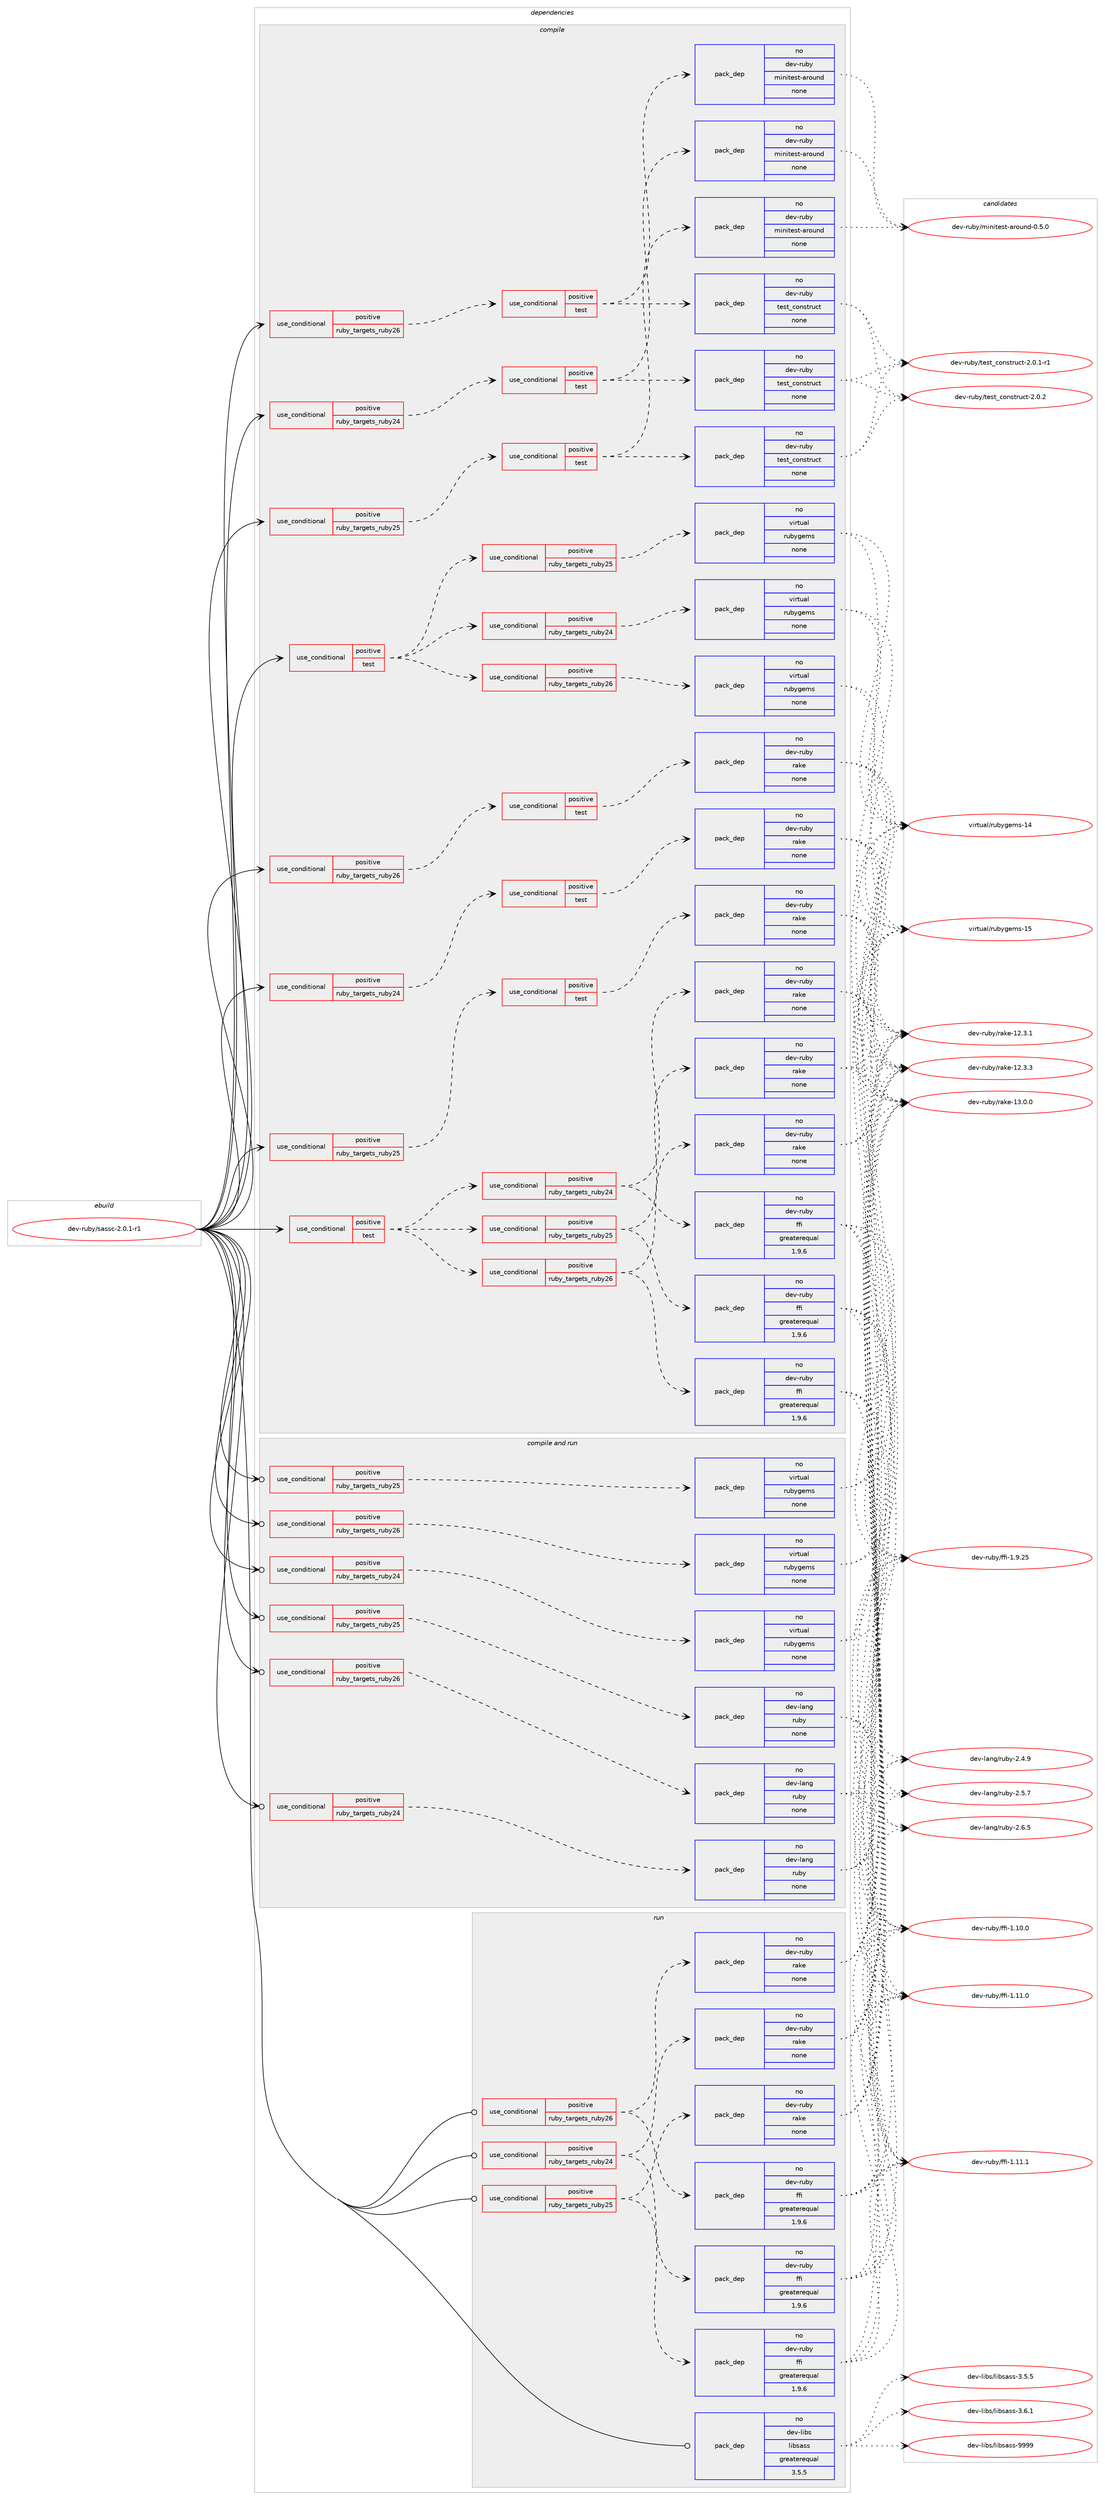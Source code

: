 digraph prolog {

# *************
# Graph options
# *************

newrank=true;
concentrate=true;
compound=true;
graph [rankdir=LR,fontname=Helvetica,fontsize=10,ranksep=1.5];#, ranksep=2.5, nodesep=0.2];
edge  [arrowhead=vee];
node  [fontname=Helvetica,fontsize=10];

# **********
# The ebuild
# **********

subgraph cluster_leftcol {
color=gray;
rank=same;
label=<<i>ebuild</i>>;
id [label="dev-ruby/sassc-2.0.1-r1", color=red, width=4, href="../dev-ruby/sassc-2.0.1-r1.svg"];
}

# ****************
# The dependencies
# ****************

subgraph cluster_midcol {
color=gray;
label=<<i>dependencies</i>>;
subgraph cluster_compile {
fillcolor="#eeeeee";
style=filled;
label=<<i>compile</i>>;
subgraph cond177226 {
dependency715174 [label=<<TABLE BORDER="0" CELLBORDER="1" CELLSPACING="0" CELLPADDING="4"><TR><TD ROWSPAN="3" CELLPADDING="10">use_conditional</TD></TR><TR><TD>positive</TD></TR><TR><TD>ruby_targets_ruby24</TD></TR></TABLE>>, shape=none, color=red];
subgraph cond177227 {
dependency715175 [label=<<TABLE BORDER="0" CELLBORDER="1" CELLSPACING="0" CELLPADDING="4"><TR><TD ROWSPAN="3" CELLPADDING="10">use_conditional</TD></TR><TR><TD>positive</TD></TR><TR><TD>test</TD></TR></TABLE>>, shape=none, color=red];
subgraph pack525918 {
dependency715176 [label=<<TABLE BORDER="0" CELLBORDER="1" CELLSPACING="0" CELLPADDING="4" WIDTH="220"><TR><TD ROWSPAN="6" CELLPADDING="30">pack_dep</TD></TR><TR><TD WIDTH="110">no</TD></TR><TR><TD>dev-ruby</TD></TR><TR><TD>rake</TD></TR><TR><TD>none</TD></TR><TR><TD></TD></TR></TABLE>>, shape=none, color=blue];
}
dependency715175:e -> dependency715176:w [weight=20,style="dashed",arrowhead="vee"];
}
dependency715174:e -> dependency715175:w [weight=20,style="dashed",arrowhead="vee"];
}
id:e -> dependency715174:w [weight=20,style="solid",arrowhead="vee"];
subgraph cond177228 {
dependency715177 [label=<<TABLE BORDER="0" CELLBORDER="1" CELLSPACING="0" CELLPADDING="4"><TR><TD ROWSPAN="3" CELLPADDING="10">use_conditional</TD></TR><TR><TD>positive</TD></TR><TR><TD>ruby_targets_ruby24</TD></TR></TABLE>>, shape=none, color=red];
subgraph cond177229 {
dependency715178 [label=<<TABLE BORDER="0" CELLBORDER="1" CELLSPACING="0" CELLPADDING="4"><TR><TD ROWSPAN="3" CELLPADDING="10">use_conditional</TD></TR><TR><TD>positive</TD></TR><TR><TD>test</TD></TR></TABLE>>, shape=none, color=red];
subgraph pack525919 {
dependency715179 [label=<<TABLE BORDER="0" CELLBORDER="1" CELLSPACING="0" CELLPADDING="4" WIDTH="220"><TR><TD ROWSPAN="6" CELLPADDING="30">pack_dep</TD></TR><TR><TD WIDTH="110">no</TD></TR><TR><TD>dev-ruby</TD></TR><TR><TD>test_construct</TD></TR><TR><TD>none</TD></TR><TR><TD></TD></TR></TABLE>>, shape=none, color=blue];
}
dependency715178:e -> dependency715179:w [weight=20,style="dashed",arrowhead="vee"];
subgraph pack525920 {
dependency715180 [label=<<TABLE BORDER="0" CELLBORDER="1" CELLSPACING="0" CELLPADDING="4" WIDTH="220"><TR><TD ROWSPAN="6" CELLPADDING="30">pack_dep</TD></TR><TR><TD WIDTH="110">no</TD></TR><TR><TD>dev-ruby</TD></TR><TR><TD>minitest-around</TD></TR><TR><TD>none</TD></TR><TR><TD></TD></TR></TABLE>>, shape=none, color=blue];
}
dependency715178:e -> dependency715180:w [weight=20,style="dashed",arrowhead="vee"];
}
dependency715177:e -> dependency715178:w [weight=20,style="dashed",arrowhead="vee"];
}
id:e -> dependency715177:w [weight=20,style="solid",arrowhead="vee"];
subgraph cond177230 {
dependency715181 [label=<<TABLE BORDER="0" CELLBORDER="1" CELLSPACING="0" CELLPADDING="4"><TR><TD ROWSPAN="3" CELLPADDING="10">use_conditional</TD></TR><TR><TD>positive</TD></TR><TR><TD>ruby_targets_ruby25</TD></TR></TABLE>>, shape=none, color=red];
subgraph cond177231 {
dependency715182 [label=<<TABLE BORDER="0" CELLBORDER="1" CELLSPACING="0" CELLPADDING="4"><TR><TD ROWSPAN="3" CELLPADDING="10">use_conditional</TD></TR><TR><TD>positive</TD></TR><TR><TD>test</TD></TR></TABLE>>, shape=none, color=red];
subgraph pack525921 {
dependency715183 [label=<<TABLE BORDER="0" CELLBORDER="1" CELLSPACING="0" CELLPADDING="4" WIDTH="220"><TR><TD ROWSPAN="6" CELLPADDING="30">pack_dep</TD></TR><TR><TD WIDTH="110">no</TD></TR><TR><TD>dev-ruby</TD></TR><TR><TD>rake</TD></TR><TR><TD>none</TD></TR><TR><TD></TD></TR></TABLE>>, shape=none, color=blue];
}
dependency715182:e -> dependency715183:w [weight=20,style="dashed",arrowhead="vee"];
}
dependency715181:e -> dependency715182:w [weight=20,style="dashed",arrowhead="vee"];
}
id:e -> dependency715181:w [weight=20,style="solid",arrowhead="vee"];
subgraph cond177232 {
dependency715184 [label=<<TABLE BORDER="0" CELLBORDER="1" CELLSPACING="0" CELLPADDING="4"><TR><TD ROWSPAN="3" CELLPADDING="10">use_conditional</TD></TR><TR><TD>positive</TD></TR><TR><TD>ruby_targets_ruby25</TD></TR></TABLE>>, shape=none, color=red];
subgraph cond177233 {
dependency715185 [label=<<TABLE BORDER="0" CELLBORDER="1" CELLSPACING="0" CELLPADDING="4"><TR><TD ROWSPAN="3" CELLPADDING="10">use_conditional</TD></TR><TR><TD>positive</TD></TR><TR><TD>test</TD></TR></TABLE>>, shape=none, color=red];
subgraph pack525922 {
dependency715186 [label=<<TABLE BORDER="0" CELLBORDER="1" CELLSPACING="0" CELLPADDING="4" WIDTH="220"><TR><TD ROWSPAN="6" CELLPADDING="30">pack_dep</TD></TR><TR><TD WIDTH="110">no</TD></TR><TR><TD>dev-ruby</TD></TR><TR><TD>test_construct</TD></TR><TR><TD>none</TD></TR><TR><TD></TD></TR></TABLE>>, shape=none, color=blue];
}
dependency715185:e -> dependency715186:w [weight=20,style="dashed",arrowhead="vee"];
subgraph pack525923 {
dependency715187 [label=<<TABLE BORDER="0" CELLBORDER="1" CELLSPACING="0" CELLPADDING="4" WIDTH="220"><TR><TD ROWSPAN="6" CELLPADDING="30">pack_dep</TD></TR><TR><TD WIDTH="110">no</TD></TR><TR><TD>dev-ruby</TD></TR><TR><TD>minitest-around</TD></TR><TR><TD>none</TD></TR><TR><TD></TD></TR></TABLE>>, shape=none, color=blue];
}
dependency715185:e -> dependency715187:w [weight=20,style="dashed",arrowhead="vee"];
}
dependency715184:e -> dependency715185:w [weight=20,style="dashed",arrowhead="vee"];
}
id:e -> dependency715184:w [weight=20,style="solid",arrowhead="vee"];
subgraph cond177234 {
dependency715188 [label=<<TABLE BORDER="0" CELLBORDER="1" CELLSPACING="0" CELLPADDING="4"><TR><TD ROWSPAN="3" CELLPADDING="10">use_conditional</TD></TR><TR><TD>positive</TD></TR><TR><TD>ruby_targets_ruby26</TD></TR></TABLE>>, shape=none, color=red];
subgraph cond177235 {
dependency715189 [label=<<TABLE BORDER="0" CELLBORDER="1" CELLSPACING="0" CELLPADDING="4"><TR><TD ROWSPAN="3" CELLPADDING="10">use_conditional</TD></TR><TR><TD>positive</TD></TR><TR><TD>test</TD></TR></TABLE>>, shape=none, color=red];
subgraph pack525924 {
dependency715190 [label=<<TABLE BORDER="0" CELLBORDER="1" CELLSPACING="0" CELLPADDING="4" WIDTH="220"><TR><TD ROWSPAN="6" CELLPADDING="30">pack_dep</TD></TR><TR><TD WIDTH="110">no</TD></TR><TR><TD>dev-ruby</TD></TR><TR><TD>rake</TD></TR><TR><TD>none</TD></TR><TR><TD></TD></TR></TABLE>>, shape=none, color=blue];
}
dependency715189:e -> dependency715190:w [weight=20,style="dashed",arrowhead="vee"];
}
dependency715188:e -> dependency715189:w [weight=20,style="dashed",arrowhead="vee"];
}
id:e -> dependency715188:w [weight=20,style="solid",arrowhead="vee"];
subgraph cond177236 {
dependency715191 [label=<<TABLE BORDER="0" CELLBORDER="1" CELLSPACING="0" CELLPADDING="4"><TR><TD ROWSPAN="3" CELLPADDING="10">use_conditional</TD></TR><TR><TD>positive</TD></TR><TR><TD>ruby_targets_ruby26</TD></TR></TABLE>>, shape=none, color=red];
subgraph cond177237 {
dependency715192 [label=<<TABLE BORDER="0" CELLBORDER="1" CELLSPACING="0" CELLPADDING="4"><TR><TD ROWSPAN="3" CELLPADDING="10">use_conditional</TD></TR><TR><TD>positive</TD></TR><TR><TD>test</TD></TR></TABLE>>, shape=none, color=red];
subgraph pack525925 {
dependency715193 [label=<<TABLE BORDER="0" CELLBORDER="1" CELLSPACING="0" CELLPADDING="4" WIDTH="220"><TR><TD ROWSPAN="6" CELLPADDING="30">pack_dep</TD></TR><TR><TD WIDTH="110">no</TD></TR><TR><TD>dev-ruby</TD></TR><TR><TD>test_construct</TD></TR><TR><TD>none</TD></TR><TR><TD></TD></TR></TABLE>>, shape=none, color=blue];
}
dependency715192:e -> dependency715193:w [weight=20,style="dashed",arrowhead="vee"];
subgraph pack525926 {
dependency715194 [label=<<TABLE BORDER="0" CELLBORDER="1" CELLSPACING="0" CELLPADDING="4" WIDTH="220"><TR><TD ROWSPAN="6" CELLPADDING="30">pack_dep</TD></TR><TR><TD WIDTH="110">no</TD></TR><TR><TD>dev-ruby</TD></TR><TR><TD>minitest-around</TD></TR><TR><TD>none</TD></TR><TR><TD></TD></TR></TABLE>>, shape=none, color=blue];
}
dependency715192:e -> dependency715194:w [weight=20,style="dashed",arrowhead="vee"];
}
dependency715191:e -> dependency715192:w [weight=20,style="dashed",arrowhead="vee"];
}
id:e -> dependency715191:w [weight=20,style="solid",arrowhead="vee"];
subgraph cond177238 {
dependency715195 [label=<<TABLE BORDER="0" CELLBORDER="1" CELLSPACING="0" CELLPADDING="4"><TR><TD ROWSPAN="3" CELLPADDING="10">use_conditional</TD></TR><TR><TD>positive</TD></TR><TR><TD>test</TD></TR></TABLE>>, shape=none, color=red];
subgraph cond177239 {
dependency715196 [label=<<TABLE BORDER="0" CELLBORDER="1" CELLSPACING="0" CELLPADDING="4"><TR><TD ROWSPAN="3" CELLPADDING="10">use_conditional</TD></TR><TR><TD>positive</TD></TR><TR><TD>ruby_targets_ruby24</TD></TR></TABLE>>, shape=none, color=red];
subgraph pack525927 {
dependency715197 [label=<<TABLE BORDER="0" CELLBORDER="1" CELLSPACING="0" CELLPADDING="4" WIDTH="220"><TR><TD ROWSPAN="6" CELLPADDING="30">pack_dep</TD></TR><TR><TD WIDTH="110">no</TD></TR><TR><TD>dev-ruby</TD></TR><TR><TD>ffi</TD></TR><TR><TD>greaterequal</TD></TR><TR><TD>1.9.6</TD></TR></TABLE>>, shape=none, color=blue];
}
dependency715196:e -> dependency715197:w [weight=20,style="dashed",arrowhead="vee"];
subgraph pack525928 {
dependency715198 [label=<<TABLE BORDER="0" CELLBORDER="1" CELLSPACING="0" CELLPADDING="4" WIDTH="220"><TR><TD ROWSPAN="6" CELLPADDING="30">pack_dep</TD></TR><TR><TD WIDTH="110">no</TD></TR><TR><TD>dev-ruby</TD></TR><TR><TD>rake</TD></TR><TR><TD>none</TD></TR><TR><TD></TD></TR></TABLE>>, shape=none, color=blue];
}
dependency715196:e -> dependency715198:w [weight=20,style="dashed",arrowhead="vee"];
}
dependency715195:e -> dependency715196:w [weight=20,style="dashed",arrowhead="vee"];
subgraph cond177240 {
dependency715199 [label=<<TABLE BORDER="0" CELLBORDER="1" CELLSPACING="0" CELLPADDING="4"><TR><TD ROWSPAN="3" CELLPADDING="10">use_conditional</TD></TR><TR><TD>positive</TD></TR><TR><TD>ruby_targets_ruby25</TD></TR></TABLE>>, shape=none, color=red];
subgraph pack525929 {
dependency715200 [label=<<TABLE BORDER="0" CELLBORDER="1" CELLSPACING="0" CELLPADDING="4" WIDTH="220"><TR><TD ROWSPAN="6" CELLPADDING="30">pack_dep</TD></TR><TR><TD WIDTH="110">no</TD></TR><TR><TD>dev-ruby</TD></TR><TR><TD>ffi</TD></TR><TR><TD>greaterequal</TD></TR><TR><TD>1.9.6</TD></TR></TABLE>>, shape=none, color=blue];
}
dependency715199:e -> dependency715200:w [weight=20,style="dashed",arrowhead="vee"];
subgraph pack525930 {
dependency715201 [label=<<TABLE BORDER="0" CELLBORDER="1" CELLSPACING="0" CELLPADDING="4" WIDTH="220"><TR><TD ROWSPAN="6" CELLPADDING="30">pack_dep</TD></TR><TR><TD WIDTH="110">no</TD></TR><TR><TD>dev-ruby</TD></TR><TR><TD>rake</TD></TR><TR><TD>none</TD></TR><TR><TD></TD></TR></TABLE>>, shape=none, color=blue];
}
dependency715199:e -> dependency715201:w [weight=20,style="dashed",arrowhead="vee"];
}
dependency715195:e -> dependency715199:w [weight=20,style="dashed",arrowhead="vee"];
subgraph cond177241 {
dependency715202 [label=<<TABLE BORDER="0" CELLBORDER="1" CELLSPACING="0" CELLPADDING="4"><TR><TD ROWSPAN="3" CELLPADDING="10">use_conditional</TD></TR><TR><TD>positive</TD></TR><TR><TD>ruby_targets_ruby26</TD></TR></TABLE>>, shape=none, color=red];
subgraph pack525931 {
dependency715203 [label=<<TABLE BORDER="0" CELLBORDER="1" CELLSPACING="0" CELLPADDING="4" WIDTH="220"><TR><TD ROWSPAN="6" CELLPADDING="30">pack_dep</TD></TR><TR><TD WIDTH="110">no</TD></TR><TR><TD>dev-ruby</TD></TR><TR><TD>ffi</TD></TR><TR><TD>greaterequal</TD></TR><TR><TD>1.9.6</TD></TR></TABLE>>, shape=none, color=blue];
}
dependency715202:e -> dependency715203:w [weight=20,style="dashed",arrowhead="vee"];
subgraph pack525932 {
dependency715204 [label=<<TABLE BORDER="0" CELLBORDER="1" CELLSPACING="0" CELLPADDING="4" WIDTH="220"><TR><TD ROWSPAN="6" CELLPADDING="30">pack_dep</TD></TR><TR><TD WIDTH="110">no</TD></TR><TR><TD>dev-ruby</TD></TR><TR><TD>rake</TD></TR><TR><TD>none</TD></TR><TR><TD></TD></TR></TABLE>>, shape=none, color=blue];
}
dependency715202:e -> dependency715204:w [weight=20,style="dashed",arrowhead="vee"];
}
dependency715195:e -> dependency715202:w [weight=20,style="dashed",arrowhead="vee"];
}
id:e -> dependency715195:w [weight=20,style="solid",arrowhead="vee"];
subgraph cond177242 {
dependency715205 [label=<<TABLE BORDER="0" CELLBORDER="1" CELLSPACING="0" CELLPADDING="4"><TR><TD ROWSPAN="3" CELLPADDING="10">use_conditional</TD></TR><TR><TD>positive</TD></TR><TR><TD>test</TD></TR></TABLE>>, shape=none, color=red];
subgraph cond177243 {
dependency715206 [label=<<TABLE BORDER="0" CELLBORDER="1" CELLSPACING="0" CELLPADDING="4"><TR><TD ROWSPAN="3" CELLPADDING="10">use_conditional</TD></TR><TR><TD>positive</TD></TR><TR><TD>ruby_targets_ruby24</TD></TR></TABLE>>, shape=none, color=red];
subgraph pack525933 {
dependency715207 [label=<<TABLE BORDER="0" CELLBORDER="1" CELLSPACING="0" CELLPADDING="4" WIDTH="220"><TR><TD ROWSPAN="6" CELLPADDING="30">pack_dep</TD></TR><TR><TD WIDTH="110">no</TD></TR><TR><TD>virtual</TD></TR><TR><TD>rubygems</TD></TR><TR><TD>none</TD></TR><TR><TD></TD></TR></TABLE>>, shape=none, color=blue];
}
dependency715206:e -> dependency715207:w [weight=20,style="dashed",arrowhead="vee"];
}
dependency715205:e -> dependency715206:w [weight=20,style="dashed",arrowhead="vee"];
subgraph cond177244 {
dependency715208 [label=<<TABLE BORDER="0" CELLBORDER="1" CELLSPACING="0" CELLPADDING="4"><TR><TD ROWSPAN="3" CELLPADDING="10">use_conditional</TD></TR><TR><TD>positive</TD></TR><TR><TD>ruby_targets_ruby25</TD></TR></TABLE>>, shape=none, color=red];
subgraph pack525934 {
dependency715209 [label=<<TABLE BORDER="0" CELLBORDER="1" CELLSPACING="0" CELLPADDING="4" WIDTH="220"><TR><TD ROWSPAN="6" CELLPADDING="30">pack_dep</TD></TR><TR><TD WIDTH="110">no</TD></TR><TR><TD>virtual</TD></TR><TR><TD>rubygems</TD></TR><TR><TD>none</TD></TR><TR><TD></TD></TR></TABLE>>, shape=none, color=blue];
}
dependency715208:e -> dependency715209:w [weight=20,style="dashed",arrowhead="vee"];
}
dependency715205:e -> dependency715208:w [weight=20,style="dashed",arrowhead="vee"];
subgraph cond177245 {
dependency715210 [label=<<TABLE BORDER="0" CELLBORDER="1" CELLSPACING="0" CELLPADDING="4"><TR><TD ROWSPAN="3" CELLPADDING="10">use_conditional</TD></TR><TR><TD>positive</TD></TR><TR><TD>ruby_targets_ruby26</TD></TR></TABLE>>, shape=none, color=red];
subgraph pack525935 {
dependency715211 [label=<<TABLE BORDER="0" CELLBORDER="1" CELLSPACING="0" CELLPADDING="4" WIDTH="220"><TR><TD ROWSPAN="6" CELLPADDING="30">pack_dep</TD></TR><TR><TD WIDTH="110">no</TD></TR><TR><TD>virtual</TD></TR><TR><TD>rubygems</TD></TR><TR><TD>none</TD></TR><TR><TD></TD></TR></TABLE>>, shape=none, color=blue];
}
dependency715210:e -> dependency715211:w [weight=20,style="dashed",arrowhead="vee"];
}
dependency715205:e -> dependency715210:w [weight=20,style="dashed",arrowhead="vee"];
}
id:e -> dependency715205:w [weight=20,style="solid",arrowhead="vee"];
}
subgraph cluster_compileandrun {
fillcolor="#eeeeee";
style=filled;
label=<<i>compile and run</i>>;
subgraph cond177246 {
dependency715212 [label=<<TABLE BORDER="0" CELLBORDER="1" CELLSPACING="0" CELLPADDING="4"><TR><TD ROWSPAN="3" CELLPADDING="10">use_conditional</TD></TR><TR><TD>positive</TD></TR><TR><TD>ruby_targets_ruby24</TD></TR></TABLE>>, shape=none, color=red];
subgraph pack525936 {
dependency715213 [label=<<TABLE BORDER="0" CELLBORDER="1" CELLSPACING="0" CELLPADDING="4" WIDTH="220"><TR><TD ROWSPAN="6" CELLPADDING="30">pack_dep</TD></TR><TR><TD WIDTH="110">no</TD></TR><TR><TD>dev-lang</TD></TR><TR><TD>ruby</TD></TR><TR><TD>none</TD></TR><TR><TD></TD></TR></TABLE>>, shape=none, color=blue];
}
dependency715212:e -> dependency715213:w [weight=20,style="dashed",arrowhead="vee"];
}
id:e -> dependency715212:w [weight=20,style="solid",arrowhead="odotvee"];
subgraph cond177247 {
dependency715214 [label=<<TABLE BORDER="0" CELLBORDER="1" CELLSPACING="0" CELLPADDING="4"><TR><TD ROWSPAN="3" CELLPADDING="10">use_conditional</TD></TR><TR><TD>positive</TD></TR><TR><TD>ruby_targets_ruby24</TD></TR></TABLE>>, shape=none, color=red];
subgraph pack525937 {
dependency715215 [label=<<TABLE BORDER="0" CELLBORDER="1" CELLSPACING="0" CELLPADDING="4" WIDTH="220"><TR><TD ROWSPAN="6" CELLPADDING="30">pack_dep</TD></TR><TR><TD WIDTH="110">no</TD></TR><TR><TD>virtual</TD></TR><TR><TD>rubygems</TD></TR><TR><TD>none</TD></TR><TR><TD></TD></TR></TABLE>>, shape=none, color=blue];
}
dependency715214:e -> dependency715215:w [weight=20,style="dashed",arrowhead="vee"];
}
id:e -> dependency715214:w [weight=20,style="solid",arrowhead="odotvee"];
subgraph cond177248 {
dependency715216 [label=<<TABLE BORDER="0" CELLBORDER="1" CELLSPACING="0" CELLPADDING="4"><TR><TD ROWSPAN="3" CELLPADDING="10">use_conditional</TD></TR><TR><TD>positive</TD></TR><TR><TD>ruby_targets_ruby25</TD></TR></TABLE>>, shape=none, color=red];
subgraph pack525938 {
dependency715217 [label=<<TABLE BORDER="0" CELLBORDER="1" CELLSPACING="0" CELLPADDING="4" WIDTH="220"><TR><TD ROWSPAN="6" CELLPADDING="30">pack_dep</TD></TR><TR><TD WIDTH="110">no</TD></TR><TR><TD>dev-lang</TD></TR><TR><TD>ruby</TD></TR><TR><TD>none</TD></TR><TR><TD></TD></TR></TABLE>>, shape=none, color=blue];
}
dependency715216:e -> dependency715217:w [weight=20,style="dashed",arrowhead="vee"];
}
id:e -> dependency715216:w [weight=20,style="solid",arrowhead="odotvee"];
subgraph cond177249 {
dependency715218 [label=<<TABLE BORDER="0" CELLBORDER="1" CELLSPACING="0" CELLPADDING="4"><TR><TD ROWSPAN="3" CELLPADDING="10">use_conditional</TD></TR><TR><TD>positive</TD></TR><TR><TD>ruby_targets_ruby25</TD></TR></TABLE>>, shape=none, color=red];
subgraph pack525939 {
dependency715219 [label=<<TABLE BORDER="0" CELLBORDER="1" CELLSPACING="0" CELLPADDING="4" WIDTH="220"><TR><TD ROWSPAN="6" CELLPADDING="30">pack_dep</TD></TR><TR><TD WIDTH="110">no</TD></TR><TR><TD>virtual</TD></TR><TR><TD>rubygems</TD></TR><TR><TD>none</TD></TR><TR><TD></TD></TR></TABLE>>, shape=none, color=blue];
}
dependency715218:e -> dependency715219:w [weight=20,style="dashed",arrowhead="vee"];
}
id:e -> dependency715218:w [weight=20,style="solid",arrowhead="odotvee"];
subgraph cond177250 {
dependency715220 [label=<<TABLE BORDER="0" CELLBORDER="1" CELLSPACING="0" CELLPADDING="4"><TR><TD ROWSPAN="3" CELLPADDING="10">use_conditional</TD></TR><TR><TD>positive</TD></TR><TR><TD>ruby_targets_ruby26</TD></TR></TABLE>>, shape=none, color=red];
subgraph pack525940 {
dependency715221 [label=<<TABLE BORDER="0" CELLBORDER="1" CELLSPACING="0" CELLPADDING="4" WIDTH="220"><TR><TD ROWSPAN="6" CELLPADDING="30">pack_dep</TD></TR><TR><TD WIDTH="110">no</TD></TR><TR><TD>dev-lang</TD></TR><TR><TD>ruby</TD></TR><TR><TD>none</TD></TR><TR><TD></TD></TR></TABLE>>, shape=none, color=blue];
}
dependency715220:e -> dependency715221:w [weight=20,style="dashed",arrowhead="vee"];
}
id:e -> dependency715220:w [weight=20,style="solid",arrowhead="odotvee"];
subgraph cond177251 {
dependency715222 [label=<<TABLE BORDER="0" CELLBORDER="1" CELLSPACING="0" CELLPADDING="4"><TR><TD ROWSPAN="3" CELLPADDING="10">use_conditional</TD></TR><TR><TD>positive</TD></TR><TR><TD>ruby_targets_ruby26</TD></TR></TABLE>>, shape=none, color=red];
subgraph pack525941 {
dependency715223 [label=<<TABLE BORDER="0" CELLBORDER="1" CELLSPACING="0" CELLPADDING="4" WIDTH="220"><TR><TD ROWSPAN="6" CELLPADDING="30">pack_dep</TD></TR><TR><TD WIDTH="110">no</TD></TR><TR><TD>virtual</TD></TR><TR><TD>rubygems</TD></TR><TR><TD>none</TD></TR><TR><TD></TD></TR></TABLE>>, shape=none, color=blue];
}
dependency715222:e -> dependency715223:w [weight=20,style="dashed",arrowhead="vee"];
}
id:e -> dependency715222:w [weight=20,style="solid",arrowhead="odotvee"];
}
subgraph cluster_run {
fillcolor="#eeeeee";
style=filled;
label=<<i>run</i>>;
subgraph cond177252 {
dependency715224 [label=<<TABLE BORDER="0" CELLBORDER="1" CELLSPACING="0" CELLPADDING="4"><TR><TD ROWSPAN="3" CELLPADDING="10">use_conditional</TD></TR><TR><TD>positive</TD></TR><TR><TD>ruby_targets_ruby24</TD></TR></TABLE>>, shape=none, color=red];
subgraph pack525942 {
dependency715225 [label=<<TABLE BORDER="0" CELLBORDER="1" CELLSPACING="0" CELLPADDING="4" WIDTH="220"><TR><TD ROWSPAN="6" CELLPADDING="30">pack_dep</TD></TR><TR><TD WIDTH="110">no</TD></TR><TR><TD>dev-ruby</TD></TR><TR><TD>ffi</TD></TR><TR><TD>greaterequal</TD></TR><TR><TD>1.9.6</TD></TR></TABLE>>, shape=none, color=blue];
}
dependency715224:e -> dependency715225:w [weight=20,style="dashed",arrowhead="vee"];
subgraph pack525943 {
dependency715226 [label=<<TABLE BORDER="0" CELLBORDER="1" CELLSPACING="0" CELLPADDING="4" WIDTH="220"><TR><TD ROWSPAN="6" CELLPADDING="30">pack_dep</TD></TR><TR><TD WIDTH="110">no</TD></TR><TR><TD>dev-ruby</TD></TR><TR><TD>rake</TD></TR><TR><TD>none</TD></TR><TR><TD></TD></TR></TABLE>>, shape=none, color=blue];
}
dependency715224:e -> dependency715226:w [weight=20,style="dashed",arrowhead="vee"];
}
id:e -> dependency715224:w [weight=20,style="solid",arrowhead="odot"];
subgraph cond177253 {
dependency715227 [label=<<TABLE BORDER="0" CELLBORDER="1" CELLSPACING="0" CELLPADDING="4"><TR><TD ROWSPAN="3" CELLPADDING="10">use_conditional</TD></TR><TR><TD>positive</TD></TR><TR><TD>ruby_targets_ruby25</TD></TR></TABLE>>, shape=none, color=red];
subgraph pack525944 {
dependency715228 [label=<<TABLE BORDER="0" CELLBORDER="1" CELLSPACING="0" CELLPADDING="4" WIDTH="220"><TR><TD ROWSPAN="6" CELLPADDING="30">pack_dep</TD></TR><TR><TD WIDTH="110">no</TD></TR><TR><TD>dev-ruby</TD></TR><TR><TD>ffi</TD></TR><TR><TD>greaterequal</TD></TR><TR><TD>1.9.6</TD></TR></TABLE>>, shape=none, color=blue];
}
dependency715227:e -> dependency715228:w [weight=20,style="dashed",arrowhead="vee"];
subgraph pack525945 {
dependency715229 [label=<<TABLE BORDER="0" CELLBORDER="1" CELLSPACING="0" CELLPADDING="4" WIDTH="220"><TR><TD ROWSPAN="6" CELLPADDING="30">pack_dep</TD></TR><TR><TD WIDTH="110">no</TD></TR><TR><TD>dev-ruby</TD></TR><TR><TD>rake</TD></TR><TR><TD>none</TD></TR><TR><TD></TD></TR></TABLE>>, shape=none, color=blue];
}
dependency715227:e -> dependency715229:w [weight=20,style="dashed",arrowhead="vee"];
}
id:e -> dependency715227:w [weight=20,style="solid",arrowhead="odot"];
subgraph cond177254 {
dependency715230 [label=<<TABLE BORDER="0" CELLBORDER="1" CELLSPACING="0" CELLPADDING="4"><TR><TD ROWSPAN="3" CELLPADDING="10">use_conditional</TD></TR><TR><TD>positive</TD></TR><TR><TD>ruby_targets_ruby26</TD></TR></TABLE>>, shape=none, color=red];
subgraph pack525946 {
dependency715231 [label=<<TABLE BORDER="0" CELLBORDER="1" CELLSPACING="0" CELLPADDING="4" WIDTH="220"><TR><TD ROWSPAN="6" CELLPADDING="30">pack_dep</TD></TR><TR><TD WIDTH="110">no</TD></TR><TR><TD>dev-ruby</TD></TR><TR><TD>ffi</TD></TR><TR><TD>greaterequal</TD></TR><TR><TD>1.9.6</TD></TR></TABLE>>, shape=none, color=blue];
}
dependency715230:e -> dependency715231:w [weight=20,style="dashed",arrowhead="vee"];
subgraph pack525947 {
dependency715232 [label=<<TABLE BORDER="0" CELLBORDER="1" CELLSPACING="0" CELLPADDING="4" WIDTH="220"><TR><TD ROWSPAN="6" CELLPADDING="30">pack_dep</TD></TR><TR><TD WIDTH="110">no</TD></TR><TR><TD>dev-ruby</TD></TR><TR><TD>rake</TD></TR><TR><TD>none</TD></TR><TR><TD></TD></TR></TABLE>>, shape=none, color=blue];
}
dependency715230:e -> dependency715232:w [weight=20,style="dashed",arrowhead="vee"];
}
id:e -> dependency715230:w [weight=20,style="solid",arrowhead="odot"];
subgraph pack525948 {
dependency715233 [label=<<TABLE BORDER="0" CELLBORDER="1" CELLSPACING="0" CELLPADDING="4" WIDTH="220"><TR><TD ROWSPAN="6" CELLPADDING="30">pack_dep</TD></TR><TR><TD WIDTH="110">no</TD></TR><TR><TD>dev-libs</TD></TR><TR><TD>libsass</TD></TR><TR><TD>greaterequal</TD></TR><TR><TD>3.5.5</TD></TR></TABLE>>, shape=none, color=blue];
}
id:e -> dependency715233:w [weight=20,style="solid",arrowhead="odot"];
}
}

# **************
# The candidates
# **************

subgraph cluster_choices {
rank=same;
color=gray;
label=<<i>candidates</i>>;

subgraph choice525918 {
color=black;
nodesep=1;
choice1001011184511411798121471149710710145495046514649 [label="dev-ruby/rake-12.3.1", color=red, width=4,href="../dev-ruby/rake-12.3.1.svg"];
choice1001011184511411798121471149710710145495046514651 [label="dev-ruby/rake-12.3.3", color=red, width=4,href="../dev-ruby/rake-12.3.3.svg"];
choice1001011184511411798121471149710710145495146484648 [label="dev-ruby/rake-13.0.0", color=red, width=4,href="../dev-ruby/rake-13.0.0.svg"];
dependency715176:e -> choice1001011184511411798121471149710710145495046514649:w [style=dotted,weight="100"];
dependency715176:e -> choice1001011184511411798121471149710710145495046514651:w [style=dotted,weight="100"];
dependency715176:e -> choice1001011184511411798121471149710710145495146484648:w [style=dotted,weight="100"];
}
subgraph choice525919 {
color=black;
nodesep=1;
choice1001011184511411798121471161011151169599111110115116114117991164550464846494511449 [label="dev-ruby/test_construct-2.0.1-r1", color=red, width=4,href="../dev-ruby/test_construct-2.0.1-r1.svg"];
choice100101118451141179812147116101115116959911111011511611411799116455046484650 [label="dev-ruby/test_construct-2.0.2", color=red, width=4,href="../dev-ruby/test_construct-2.0.2.svg"];
dependency715179:e -> choice1001011184511411798121471161011151169599111110115116114117991164550464846494511449:w [style=dotted,weight="100"];
dependency715179:e -> choice100101118451141179812147116101115116959911111011511611411799116455046484650:w [style=dotted,weight="100"];
}
subgraph choice525920 {
color=black;
nodesep=1;
choice1001011184511411798121471091051101051161011151164597114111117110100454846534648 [label="dev-ruby/minitest-around-0.5.0", color=red, width=4,href="../dev-ruby/minitest-around-0.5.0.svg"];
dependency715180:e -> choice1001011184511411798121471091051101051161011151164597114111117110100454846534648:w [style=dotted,weight="100"];
}
subgraph choice525921 {
color=black;
nodesep=1;
choice1001011184511411798121471149710710145495046514649 [label="dev-ruby/rake-12.3.1", color=red, width=4,href="../dev-ruby/rake-12.3.1.svg"];
choice1001011184511411798121471149710710145495046514651 [label="dev-ruby/rake-12.3.3", color=red, width=4,href="../dev-ruby/rake-12.3.3.svg"];
choice1001011184511411798121471149710710145495146484648 [label="dev-ruby/rake-13.0.0", color=red, width=4,href="../dev-ruby/rake-13.0.0.svg"];
dependency715183:e -> choice1001011184511411798121471149710710145495046514649:w [style=dotted,weight="100"];
dependency715183:e -> choice1001011184511411798121471149710710145495046514651:w [style=dotted,weight="100"];
dependency715183:e -> choice1001011184511411798121471149710710145495146484648:w [style=dotted,weight="100"];
}
subgraph choice525922 {
color=black;
nodesep=1;
choice1001011184511411798121471161011151169599111110115116114117991164550464846494511449 [label="dev-ruby/test_construct-2.0.1-r1", color=red, width=4,href="../dev-ruby/test_construct-2.0.1-r1.svg"];
choice100101118451141179812147116101115116959911111011511611411799116455046484650 [label="dev-ruby/test_construct-2.0.2", color=red, width=4,href="../dev-ruby/test_construct-2.0.2.svg"];
dependency715186:e -> choice1001011184511411798121471161011151169599111110115116114117991164550464846494511449:w [style=dotted,weight="100"];
dependency715186:e -> choice100101118451141179812147116101115116959911111011511611411799116455046484650:w [style=dotted,weight="100"];
}
subgraph choice525923 {
color=black;
nodesep=1;
choice1001011184511411798121471091051101051161011151164597114111117110100454846534648 [label="dev-ruby/minitest-around-0.5.0", color=red, width=4,href="../dev-ruby/minitest-around-0.5.0.svg"];
dependency715187:e -> choice1001011184511411798121471091051101051161011151164597114111117110100454846534648:w [style=dotted,weight="100"];
}
subgraph choice525924 {
color=black;
nodesep=1;
choice1001011184511411798121471149710710145495046514649 [label="dev-ruby/rake-12.3.1", color=red, width=4,href="../dev-ruby/rake-12.3.1.svg"];
choice1001011184511411798121471149710710145495046514651 [label="dev-ruby/rake-12.3.3", color=red, width=4,href="../dev-ruby/rake-12.3.3.svg"];
choice1001011184511411798121471149710710145495146484648 [label="dev-ruby/rake-13.0.0", color=red, width=4,href="../dev-ruby/rake-13.0.0.svg"];
dependency715190:e -> choice1001011184511411798121471149710710145495046514649:w [style=dotted,weight="100"];
dependency715190:e -> choice1001011184511411798121471149710710145495046514651:w [style=dotted,weight="100"];
dependency715190:e -> choice1001011184511411798121471149710710145495146484648:w [style=dotted,weight="100"];
}
subgraph choice525925 {
color=black;
nodesep=1;
choice1001011184511411798121471161011151169599111110115116114117991164550464846494511449 [label="dev-ruby/test_construct-2.0.1-r1", color=red, width=4,href="../dev-ruby/test_construct-2.0.1-r1.svg"];
choice100101118451141179812147116101115116959911111011511611411799116455046484650 [label="dev-ruby/test_construct-2.0.2", color=red, width=4,href="../dev-ruby/test_construct-2.0.2.svg"];
dependency715193:e -> choice1001011184511411798121471161011151169599111110115116114117991164550464846494511449:w [style=dotted,weight="100"];
dependency715193:e -> choice100101118451141179812147116101115116959911111011511611411799116455046484650:w [style=dotted,weight="100"];
}
subgraph choice525926 {
color=black;
nodesep=1;
choice1001011184511411798121471091051101051161011151164597114111117110100454846534648 [label="dev-ruby/minitest-around-0.5.0", color=red, width=4,href="../dev-ruby/minitest-around-0.5.0.svg"];
dependency715194:e -> choice1001011184511411798121471091051101051161011151164597114111117110100454846534648:w [style=dotted,weight="100"];
}
subgraph choice525927 {
color=black;
nodesep=1;
choice10010111845114117981214710210210545494649484648 [label="dev-ruby/ffi-1.10.0", color=red, width=4,href="../dev-ruby/ffi-1.10.0.svg"];
choice10010111845114117981214710210210545494649494648 [label="dev-ruby/ffi-1.11.0", color=red, width=4,href="../dev-ruby/ffi-1.11.0.svg"];
choice10010111845114117981214710210210545494649494649 [label="dev-ruby/ffi-1.11.1", color=red, width=4,href="../dev-ruby/ffi-1.11.1.svg"];
choice10010111845114117981214710210210545494657465053 [label="dev-ruby/ffi-1.9.25", color=red, width=4,href="../dev-ruby/ffi-1.9.25.svg"];
dependency715197:e -> choice10010111845114117981214710210210545494649484648:w [style=dotted,weight="100"];
dependency715197:e -> choice10010111845114117981214710210210545494649494648:w [style=dotted,weight="100"];
dependency715197:e -> choice10010111845114117981214710210210545494649494649:w [style=dotted,weight="100"];
dependency715197:e -> choice10010111845114117981214710210210545494657465053:w [style=dotted,weight="100"];
}
subgraph choice525928 {
color=black;
nodesep=1;
choice1001011184511411798121471149710710145495046514649 [label="dev-ruby/rake-12.3.1", color=red, width=4,href="../dev-ruby/rake-12.3.1.svg"];
choice1001011184511411798121471149710710145495046514651 [label="dev-ruby/rake-12.3.3", color=red, width=4,href="../dev-ruby/rake-12.3.3.svg"];
choice1001011184511411798121471149710710145495146484648 [label="dev-ruby/rake-13.0.0", color=red, width=4,href="../dev-ruby/rake-13.0.0.svg"];
dependency715198:e -> choice1001011184511411798121471149710710145495046514649:w [style=dotted,weight="100"];
dependency715198:e -> choice1001011184511411798121471149710710145495046514651:w [style=dotted,weight="100"];
dependency715198:e -> choice1001011184511411798121471149710710145495146484648:w [style=dotted,weight="100"];
}
subgraph choice525929 {
color=black;
nodesep=1;
choice10010111845114117981214710210210545494649484648 [label="dev-ruby/ffi-1.10.0", color=red, width=4,href="../dev-ruby/ffi-1.10.0.svg"];
choice10010111845114117981214710210210545494649494648 [label="dev-ruby/ffi-1.11.0", color=red, width=4,href="../dev-ruby/ffi-1.11.0.svg"];
choice10010111845114117981214710210210545494649494649 [label="dev-ruby/ffi-1.11.1", color=red, width=4,href="../dev-ruby/ffi-1.11.1.svg"];
choice10010111845114117981214710210210545494657465053 [label="dev-ruby/ffi-1.9.25", color=red, width=4,href="../dev-ruby/ffi-1.9.25.svg"];
dependency715200:e -> choice10010111845114117981214710210210545494649484648:w [style=dotted,weight="100"];
dependency715200:e -> choice10010111845114117981214710210210545494649494648:w [style=dotted,weight="100"];
dependency715200:e -> choice10010111845114117981214710210210545494649494649:w [style=dotted,weight="100"];
dependency715200:e -> choice10010111845114117981214710210210545494657465053:w [style=dotted,weight="100"];
}
subgraph choice525930 {
color=black;
nodesep=1;
choice1001011184511411798121471149710710145495046514649 [label="dev-ruby/rake-12.3.1", color=red, width=4,href="../dev-ruby/rake-12.3.1.svg"];
choice1001011184511411798121471149710710145495046514651 [label="dev-ruby/rake-12.3.3", color=red, width=4,href="../dev-ruby/rake-12.3.3.svg"];
choice1001011184511411798121471149710710145495146484648 [label="dev-ruby/rake-13.0.0", color=red, width=4,href="../dev-ruby/rake-13.0.0.svg"];
dependency715201:e -> choice1001011184511411798121471149710710145495046514649:w [style=dotted,weight="100"];
dependency715201:e -> choice1001011184511411798121471149710710145495046514651:w [style=dotted,weight="100"];
dependency715201:e -> choice1001011184511411798121471149710710145495146484648:w [style=dotted,weight="100"];
}
subgraph choice525931 {
color=black;
nodesep=1;
choice10010111845114117981214710210210545494649484648 [label="dev-ruby/ffi-1.10.0", color=red, width=4,href="../dev-ruby/ffi-1.10.0.svg"];
choice10010111845114117981214710210210545494649494648 [label="dev-ruby/ffi-1.11.0", color=red, width=4,href="../dev-ruby/ffi-1.11.0.svg"];
choice10010111845114117981214710210210545494649494649 [label="dev-ruby/ffi-1.11.1", color=red, width=4,href="../dev-ruby/ffi-1.11.1.svg"];
choice10010111845114117981214710210210545494657465053 [label="dev-ruby/ffi-1.9.25", color=red, width=4,href="../dev-ruby/ffi-1.9.25.svg"];
dependency715203:e -> choice10010111845114117981214710210210545494649484648:w [style=dotted,weight="100"];
dependency715203:e -> choice10010111845114117981214710210210545494649494648:w [style=dotted,weight="100"];
dependency715203:e -> choice10010111845114117981214710210210545494649494649:w [style=dotted,weight="100"];
dependency715203:e -> choice10010111845114117981214710210210545494657465053:w [style=dotted,weight="100"];
}
subgraph choice525932 {
color=black;
nodesep=1;
choice1001011184511411798121471149710710145495046514649 [label="dev-ruby/rake-12.3.1", color=red, width=4,href="../dev-ruby/rake-12.3.1.svg"];
choice1001011184511411798121471149710710145495046514651 [label="dev-ruby/rake-12.3.3", color=red, width=4,href="../dev-ruby/rake-12.3.3.svg"];
choice1001011184511411798121471149710710145495146484648 [label="dev-ruby/rake-13.0.0", color=red, width=4,href="../dev-ruby/rake-13.0.0.svg"];
dependency715204:e -> choice1001011184511411798121471149710710145495046514649:w [style=dotted,weight="100"];
dependency715204:e -> choice1001011184511411798121471149710710145495046514651:w [style=dotted,weight="100"];
dependency715204:e -> choice1001011184511411798121471149710710145495146484648:w [style=dotted,weight="100"];
}
subgraph choice525933 {
color=black;
nodesep=1;
choice118105114116117971084711411798121103101109115454952 [label="virtual/rubygems-14", color=red, width=4,href="../virtual/rubygems-14.svg"];
choice118105114116117971084711411798121103101109115454953 [label="virtual/rubygems-15", color=red, width=4,href="../virtual/rubygems-15.svg"];
dependency715207:e -> choice118105114116117971084711411798121103101109115454952:w [style=dotted,weight="100"];
dependency715207:e -> choice118105114116117971084711411798121103101109115454953:w [style=dotted,weight="100"];
}
subgraph choice525934 {
color=black;
nodesep=1;
choice118105114116117971084711411798121103101109115454952 [label="virtual/rubygems-14", color=red, width=4,href="../virtual/rubygems-14.svg"];
choice118105114116117971084711411798121103101109115454953 [label="virtual/rubygems-15", color=red, width=4,href="../virtual/rubygems-15.svg"];
dependency715209:e -> choice118105114116117971084711411798121103101109115454952:w [style=dotted,weight="100"];
dependency715209:e -> choice118105114116117971084711411798121103101109115454953:w [style=dotted,weight="100"];
}
subgraph choice525935 {
color=black;
nodesep=1;
choice118105114116117971084711411798121103101109115454952 [label="virtual/rubygems-14", color=red, width=4,href="../virtual/rubygems-14.svg"];
choice118105114116117971084711411798121103101109115454953 [label="virtual/rubygems-15", color=red, width=4,href="../virtual/rubygems-15.svg"];
dependency715211:e -> choice118105114116117971084711411798121103101109115454952:w [style=dotted,weight="100"];
dependency715211:e -> choice118105114116117971084711411798121103101109115454953:w [style=dotted,weight="100"];
}
subgraph choice525936 {
color=black;
nodesep=1;
choice10010111845108971101034711411798121455046524657 [label="dev-lang/ruby-2.4.9", color=red, width=4,href="../dev-lang/ruby-2.4.9.svg"];
choice10010111845108971101034711411798121455046534655 [label="dev-lang/ruby-2.5.7", color=red, width=4,href="../dev-lang/ruby-2.5.7.svg"];
choice10010111845108971101034711411798121455046544653 [label="dev-lang/ruby-2.6.5", color=red, width=4,href="../dev-lang/ruby-2.6.5.svg"];
dependency715213:e -> choice10010111845108971101034711411798121455046524657:w [style=dotted,weight="100"];
dependency715213:e -> choice10010111845108971101034711411798121455046534655:w [style=dotted,weight="100"];
dependency715213:e -> choice10010111845108971101034711411798121455046544653:w [style=dotted,weight="100"];
}
subgraph choice525937 {
color=black;
nodesep=1;
choice118105114116117971084711411798121103101109115454952 [label="virtual/rubygems-14", color=red, width=4,href="../virtual/rubygems-14.svg"];
choice118105114116117971084711411798121103101109115454953 [label="virtual/rubygems-15", color=red, width=4,href="../virtual/rubygems-15.svg"];
dependency715215:e -> choice118105114116117971084711411798121103101109115454952:w [style=dotted,weight="100"];
dependency715215:e -> choice118105114116117971084711411798121103101109115454953:w [style=dotted,weight="100"];
}
subgraph choice525938 {
color=black;
nodesep=1;
choice10010111845108971101034711411798121455046524657 [label="dev-lang/ruby-2.4.9", color=red, width=4,href="../dev-lang/ruby-2.4.9.svg"];
choice10010111845108971101034711411798121455046534655 [label="dev-lang/ruby-2.5.7", color=red, width=4,href="../dev-lang/ruby-2.5.7.svg"];
choice10010111845108971101034711411798121455046544653 [label="dev-lang/ruby-2.6.5", color=red, width=4,href="../dev-lang/ruby-2.6.5.svg"];
dependency715217:e -> choice10010111845108971101034711411798121455046524657:w [style=dotted,weight="100"];
dependency715217:e -> choice10010111845108971101034711411798121455046534655:w [style=dotted,weight="100"];
dependency715217:e -> choice10010111845108971101034711411798121455046544653:w [style=dotted,weight="100"];
}
subgraph choice525939 {
color=black;
nodesep=1;
choice118105114116117971084711411798121103101109115454952 [label="virtual/rubygems-14", color=red, width=4,href="../virtual/rubygems-14.svg"];
choice118105114116117971084711411798121103101109115454953 [label="virtual/rubygems-15", color=red, width=4,href="../virtual/rubygems-15.svg"];
dependency715219:e -> choice118105114116117971084711411798121103101109115454952:w [style=dotted,weight="100"];
dependency715219:e -> choice118105114116117971084711411798121103101109115454953:w [style=dotted,weight="100"];
}
subgraph choice525940 {
color=black;
nodesep=1;
choice10010111845108971101034711411798121455046524657 [label="dev-lang/ruby-2.4.9", color=red, width=4,href="../dev-lang/ruby-2.4.9.svg"];
choice10010111845108971101034711411798121455046534655 [label="dev-lang/ruby-2.5.7", color=red, width=4,href="../dev-lang/ruby-2.5.7.svg"];
choice10010111845108971101034711411798121455046544653 [label="dev-lang/ruby-2.6.5", color=red, width=4,href="../dev-lang/ruby-2.6.5.svg"];
dependency715221:e -> choice10010111845108971101034711411798121455046524657:w [style=dotted,weight="100"];
dependency715221:e -> choice10010111845108971101034711411798121455046534655:w [style=dotted,weight="100"];
dependency715221:e -> choice10010111845108971101034711411798121455046544653:w [style=dotted,weight="100"];
}
subgraph choice525941 {
color=black;
nodesep=1;
choice118105114116117971084711411798121103101109115454952 [label="virtual/rubygems-14", color=red, width=4,href="../virtual/rubygems-14.svg"];
choice118105114116117971084711411798121103101109115454953 [label="virtual/rubygems-15", color=red, width=4,href="../virtual/rubygems-15.svg"];
dependency715223:e -> choice118105114116117971084711411798121103101109115454952:w [style=dotted,weight="100"];
dependency715223:e -> choice118105114116117971084711411798121103101109115454953:w [style=dotted,weight="100"];
}
subgraph choice525942 {
color=black;
nodesep=1;
choice10010111845114117981214710210210545494649484648 [label="dev-ruby/ffi-1.10.0", color=red, width=4,href="../dev-ruby/ffi-1.10.0.svg"];
choice10010111845114117981214710210210545494649494648 [label="dev-ruby/ffi-1.11.0", color=red, width=4,href="../dev-ruby/ffi-1.11.0.svg"];
choice10010111845114117981214710210210545494649494649 [label="dev-ruby/ffi-1.11.1", color=red, width=4,href="../dev-ruby/ffi-1.11.1.svg"];
choice10010111845114117981214710210210545494657465053 [label="dev-ruby/ffi-1.9.25", color=red, width=4,href="../dev-ruby/ffi-1.9.25.svg"];
dependency715225:e -> choice10010111845114117981214710210210545494649484648:w [style=dotted,weight="100"];
dependency715225:e -> choice10010111845114117981214710210210545494649494648:w [style=dotted,weight="100"];
dependency715225:e -> choice10010111845114117981214710210210545494649494649:w [style=dotted,weight="100"];
dependency715225:e -> choice10010111845114117981214710210210545494657465053:w [style=dotted,weight="100"];
}
subgraph choice525943 {
color=black;
nodesep=1;
choice1001011184511411798121471149710710145495046514649 [label="dev-ruby/rake-12.3.1", color=red, width=4,href="../dev-ruby/rake-12.3.1.svg"];
choice1001011184511411798121471149710710145495046514651 [label="dev-ruby/rake-12.3.3", color=red, width=4,href="../dev-ruby/rake-12.3.3.svg"];
choice1001011184511411798121471149710710145495146484648 [label="dev-ruby/rake-13.0.0", color=red, width=4,href="../dev-ruby/rake-13.0.0.svg"];
dependency715226:e -> choice1001011184511411798121471149710710145495046514649:w [style=dotted,weight="100"];
dependency715226:e -> choice1001011184511411798121471149710710145495046514651:w [style=dotted,weight="100"];
dependency715226:e -> choice1001011184511411798121471149710710145495146484648:w [style=dotted,weight="100"];
}
subgraph choice525944 {
color=black;
nodesep=1;
choice10010111845114117981214710210210545494649484648 [label="dev-ruby/ffi-1.10.0", color=red, width=4,href="../dev-ruby/ffi-1.10.0.svg"];
choice10010111845114117981214710210210545494649494648 [label="dev-ruby/ffi-1.11.0", color=red, width=4,href="../dev-ruby/ffi-1.11.0.svg"];
choice10010111845114117981214710210210545494649494649 [label="dev-ruby/ffi-1.11.1", color=red, width=4,href="../dev-ruby/ffi-1.11.1.svg"];
choice10010111845114117981214710210210545494657465053 [label="dev-ruby/ffi-1.9.25", color=red, width=4,href="../dev-ruby/ffi-1.9.25.svg"];
dependency715228:e -> choice10010111845114117981214710210210545494649484648:w [style=dotted,weight="100"];
dependency715228:e -> choice10010111845114117981214710210210545494649494648:w [style=dotted,weight="100"];
dependency715228:e -> choice10010111845114117981214710210210545494649494649:w [style=dotted,weight="100"];
dependency715228:e -> choice10010111845114117981214710210210545494657465053:w [style=dotted,weight="100"];
}
subgraph choice525945 {
color=black;
nodesep=1;
choice1001011184511411798121471149710710145495046514649 [label="dev-ruby/rake-12.3.1", color=red, width=4,href="../dev-ruby/rake-12.3.1.svg"];
choice1001011184511411798121471149710710145495046514651 [label="dev-ruby/rake-12.3.3", color=red, width=4,href="../dev-ruby/rake-12.3.3.svg"];
choice1001011184511411798121471149710710145495146484648 [label="dev-ruby/rake-13.0.0", color=red, width=4,href="../dev-ruby/rake-13.0.0.svg"];
dependency715229:e -> choice1001011184511411798121471149710710145495046514649:w [style=dotted,weight="100"];
dependency715229:e -> choice1001011184511411798121471149710710145495046514651:w [style=dotted,weight="100"];
dependency715229:e -> choice1001011184511411798121471149710710145495146484648:w [style=dotted,weight="100"];
}
subgraph choice525946 {
color=black;
nodesep=1;
choice10010111845114117981214710210210545494649484648 [label="dev-ruby/ffi-1.10.0", color=red, width=4,href="../dev-ruby/ffi-1.10.0.svg"];
choice10010111845114117981214710210210545494649494648 [label="dev-ruby/ffi-1.11.0", color=red, width=4,href="../dev-ruby/ffi-1.11.0.svg"];
choice10010111845114117981214710210210545494649494649 [label="dev-ruby/ffi-1.11.1", color=red, width=4,href="../dev-ruby/ffi-1.11.1.svg"];
choice10010111845114117981214710210210545494657465053 [label="dev-ruby/ffi-1.9.25", color=red, width=4,href="../dev-ruby/ffi-1.9.25.svg"];
dependency715231:e -> choice10010111845114117981214710210210545494649484648:w [style=dotted,weight="100"];
dependency715231:e -> choice10010111845114117981214710210210545494649494648:w [style=dotted,weight="100"];
dependency715231:e -> choice10010111845114117981214710210210545494649494649:w [style=dotted,weight="100"];
dependency715231:e -> choice10010111845114117981214710210210545494657465053:w [style=dotted,weight="100"];
}
subgraph choice525947 {
color=black;
nodesep=1;
choice1001011184511411798121471149710710145495046514649 [label="dev-ruby/rake-12.3.1", color=red, width=4,href="../dev-ruby/rake-12.3.1.svg"];
choice1001011184511411798121471149710710145495046514651 [label="dev-ruby/rake-12.3.3", color=red, width=4,href="../dev-ruby/rake-12.3.3.svg"];
choice1001011184511411798121471149710710145495146484648 [label="dev-ruby/rake-13.0.0", color=red, width=4,href="../dev-ruby/rake-13.0.0.svg"];
dependency715232:e -> choice1001011184511411798121471149710710145495046514649:w [style=dotted,weight="100"];
dependency715232:e -> choice1001011184511411798121471149710710145495046514651:w [style=dotted,weight="100"];
dependency715232:e -> choice1001011184511411798121471149710710145495146484648:w [style=dotted,weight="100"];
}
subgraph choice525948 {
color=black;
nodesep=1;
choice1001011184510810598115471081059811597115115455146534653 [label="dev-libs/libsass-3.5.5", color=red, width=4,href="../dev-libs/libsass-3.5.5.svg"];
choice1001011184510810598115471081059811597115115455146544649 [label="dev-libs/libsass-3.6.1", color=red, width=4,href="../dev-libs/libsass-3.6.1.svg"];
choice10010111845108105981154710810598115971151154557575757 [label="dev-libs/libsass-9999", color=red, width=4,href="../dev-libs/libsass-9999.svg"];
dependency715233:e -> choice1001011184510810598115471081059811597115115455146534653:w [style=dotted,weight="100"];
dependency715233:e -> choice1001011184510810598115471081059811597115115455146544649:w [style=dotted,weight="100"];
dependency715233:e -> choice10010111845108105981154710810598115971151154557575757:w [style=dotted,weight="100"];
}
}

}
